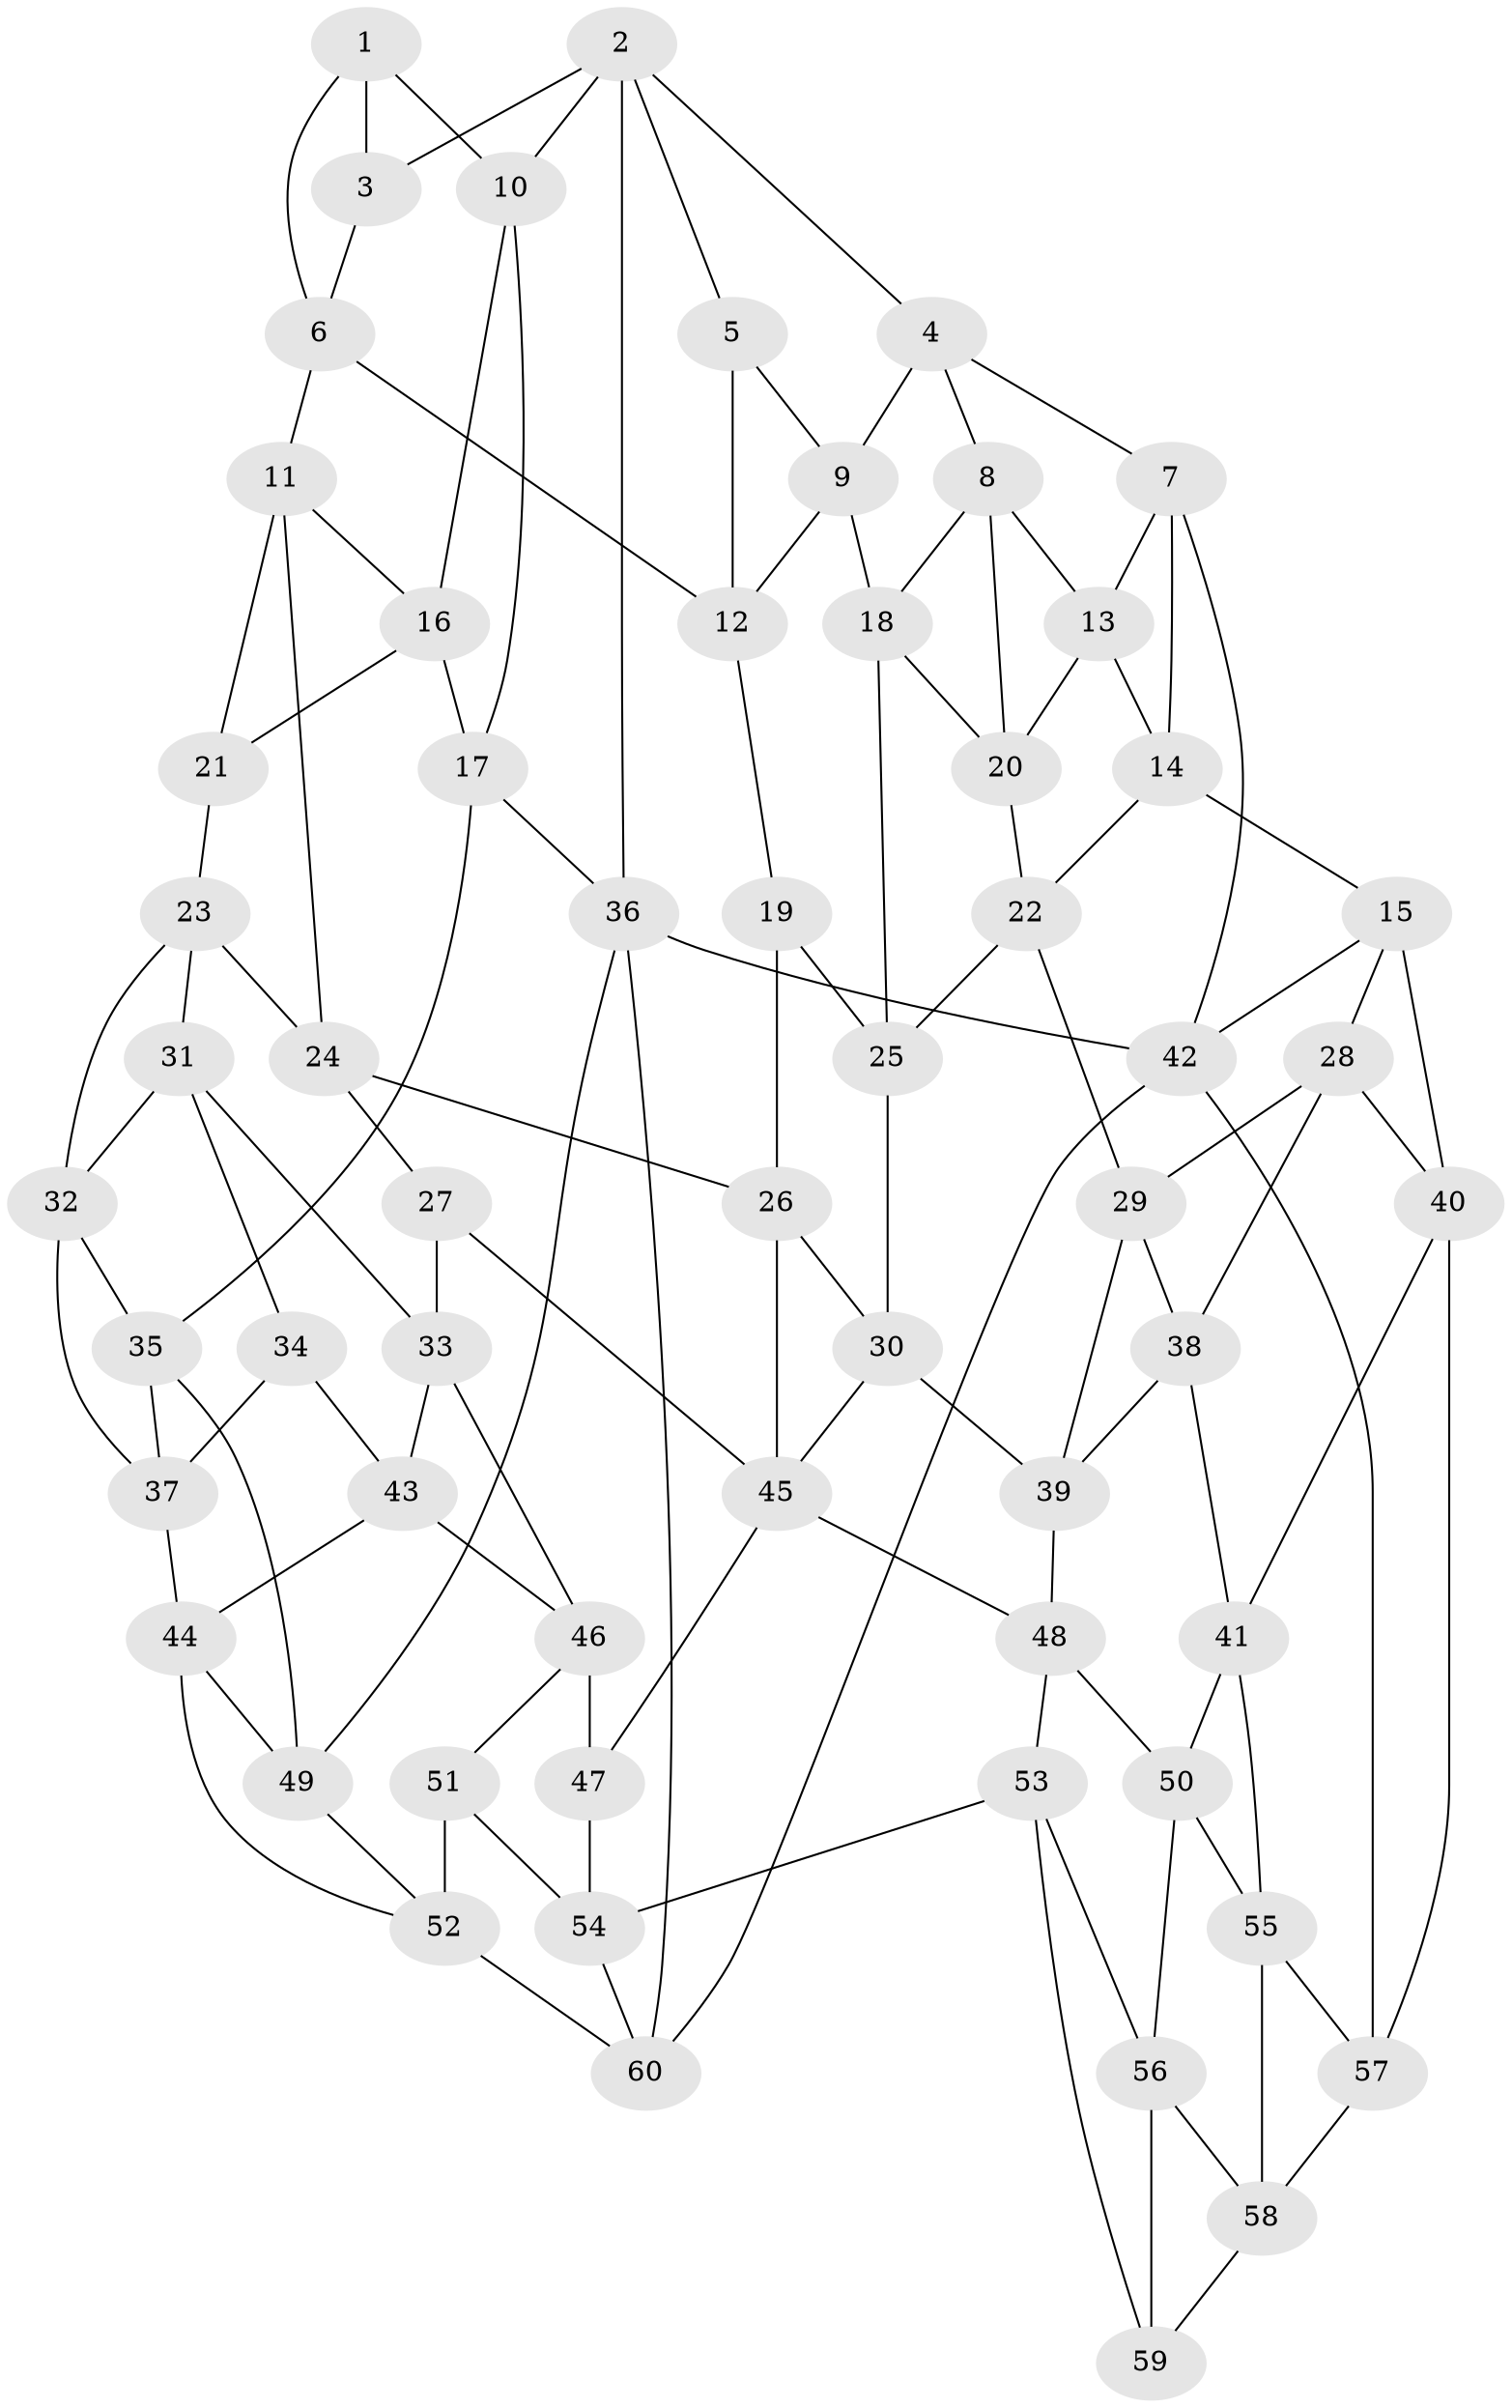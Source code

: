 // original degree distribution, {3: 0.016666666666666666, 4: 0.24166666666666667, 5: 0.5166666666666667, 6: 0.225}
// Generated by graph-tools (version 1.1) at 2025/27/03/09/25 03:27:10]
// undirected, 60 vertices, 117 edges
graph export_dot {
graph [start="1"]
  node [color=gray90,style=filled];
  1;
  2;
  3;
  4;
  5;
  6;
  7;
  8;
  9;
  10;
  11;
  12;
  13;
  14;
  15;
  16;
  17;
  18;
  19;
  20;
  21;
  22;
  23;
  24;
  25;
  26;
  27;
  28;
  29;
  30;
  31;
  32;
  33;
  34;
  35;
  36;
  37;
  38;
  39;
  40;
  41;
  42;
  43;
  44;
  45;
  46;
  47;
  48;
  49;
  50;
  51;
  52;
  53;
  54;
  55;
  56;
  57;
  58;
  59;
  60;
  1 -- 3 [weight=1.0];
  1 -- 6 [weight=1.0];
  1 -- 10 [weight=1.0];
  2 -- 3 [weight=1.0];
  2 -- 4 [weight=1.0];
  2 -- 5 [weight=1.0];
  2 -- 10 [weight=1.0];
  2 -- 36 [weight=1.0];
  3 -- 6 [weight=1.0];
  4 -- 7 [weight=1.0];
  4 -- 8 [weight=1.0];
  4 -- 9 [weight=1.0];
  5 -- 9 [weight=1.0];
  5 -- 12 [weight=1.0];
  6 -- 11 [weight=1.0];
  6 -- 12 [weight=1.0];
  7 -- 13 [weight=1.0];
  7 -- 14 [weight=1.0];
  7 -- 42 [weight=1.0];
  8 -- 13 [weight=1.0];
  8 -- 18 [weight=1.0];
  8 -- 20 [weight=1.0];
  9 -- 12 [weight=1.0];
  9 -- 18 [weight=1.0];
  10 -- 16 [weight=1.0];
  10 -- 17 [weight=1.0];
  11 -- 16 [weight=1.0];
  11 -- 21 [weight=1.0];
  11 -- 24 [weight=1.0];
  12 -- 19 [weight=1.0];
  13 -- 14 [weight=1.0];
  13 -- 20 [weight=1.0];
  14 -- 15 [weight=1.0];
  14 -- 22 [weight=1.0];
  15 -- 28 [weight=1.0];
  15 -- 40 [weight=1.0];
  15 -- 42 [weight=1.0];
  16 -- 17 [weight=1.0];
  16 -- 21 [weight=1.0];
  17 -- 35 [weight=1.0];
  17 -- 36 [weight=1.0];
  18 -- 20 [weight=1.0];
  18 -- 25 [weight=1.0];
  19 -- 25 [weight=1.0];
  19 -- 26 [weight=1.0];
  20 -- 22 [weight=1.0];
  21 -- 23 [weight=1.0];
  22 -- 25 [weight=1.0];
  22 -- 29 [weight=1.0];
  23 -- 24 [weight=1.0];
  23 -- 31 [weight=1.0];
  23 -- 32 [weight=1.0];
  24 -- 26 [weight=1.0];
  24 -- 27 [weight=1.0];
  25 -- 30 [weight=1.0];
  26 -- 30 [weight=1.0];
  26 -- 45 [weight=1.0];
  27 -- 33 [weight=1.0];
  27 -- 45 [weight=1.0];
  28 -- 29 [weight=1.0];
  28 -- 38 [weight=1.0];
  28 -- 40 [weight=1.0];
  29 -- 38 [weight=1.0];
  29 -- 39 [weight=1.0];
  30 -- 39 [weight=1.0];
  30 -- 45 [weight=1.0];
  31 -- 32 [weight=1.0];
  31 -- 33 [weight=1.0];
  31 -- 34 [weight=1.0];
  32 -- 35 [weight=1.0];
  32 -- 37 [weight=1.0];
  33 -- 43 [weight=1.0];
  33 -- 46 [weight=1.0];
  34 -- 37 [weight=1.0];
  34 -- 43 [weight=1.0];
  35 -- 37 [weight=1.0];
  35 -- 49 [weight=1.0];
  36 -- 42 [weight=2.0];
  36 -- 49 [weight=1.0];
  36 -- 60 [weight=1.0];
  37 -- 44 [weight=1.0];
  38 -- 39 [weight=1.0];
  38 -- 41 [weight=1.0];
  39 -- 48 [weight=1.0];
  40 -- 41 [weight=1.0];
  40 -- 57 [weight=1.0];
  41 -- 50 [weight=1.0];
  41 -- 55 [weight=1.0];
  42 -- 57 [weight=1.0];
  42 -- 60 [weight=1.0];
  43 -- 44 [weight=1.0];
  43 -- 46 [weight=1.0];
  44 -- 49 [weight=1.0];
  44 -- 52 [weight=1.0];
  45 -- 47 [weight=2.0];
  45 -- 48 [weight=1.0];
  46 -- 47 [weight=2.0];
  46 -- 51 [weight=2.0];
  47 -- 54 [weight=1.0];
  48 -- 50 [weight=1.0];
  48 -- 53 [weight=1.0];
  49 -- 52 [weight=1.0];
  50 -- 55 [weight=1.0];
  50 -- 56 [weight=1.0];
  51 -- 52 [weight=1.0];
  51 -- 54 [weight=1.0];
  52 -- 60 [weight=1.0];
  53 -- 54 [weight=1.0];
  53 -- 56 [weight=1.0];
  53 -- 59 [weight=1.0];
  54 -- 60 [weight=1.0];
  55 -- 57 [weight=1.0];
  55 -- 58 [weight=1.0];
  56 -- 58 [weight=1.0];
  56 -- 59 [weight=1.0];
  57 -- 58 [weight=1.0];
  58 -- 59 [weight=1.0];
}
